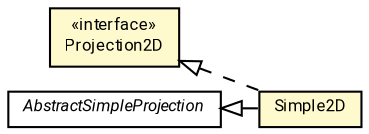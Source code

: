 #!/usr/local/bin/dot
#
# Class diagram 
# Generated by UMLGraph version R5_7_2-60-g0e99a6 (http://www.spinellis.gr/umlgraph/)
#

digraph G {
	graph [fontnames="svg"]
	edge [fontname="Roboto",fontsize=7,labelfontname="Roboto",labelfontsize=7,color="black"];
	node [fontname="Roboto",fontcolor="black",fontsize=8,shape=plaintext,margin=0,width=0,height=0];
	nodesep=0.15;
	ranksep=0.25;
	rankdir=LR;
	// de.lmu.ifi.dbs.elki.visualization.projections.Projection2D
	c9418815 [label=<<table title="de.lmu.ifi.dbs.elki.visualization.projections.Projection2D" border="0" cellborder="1" cellspacing="0" cellpadding="2" bgcolor="LemonChiffon" href="Projection2D.html" target="_parent">
		<tr><td><table border="0" cellspacing="0" cellpadding="1">
		<tr><td align="center" balign="center"> &#171;interface&#187; </td></tr>
		<tr><td align="center" balign="center"> <font face="Roboto">Projection2D</font> </td></tr>
		</table></td></tr>
		</table>>, URL="Projection2D.html"];
	// de.lmu.ifi.dbs.elki.visualization.projections.AbstractSimpleProjection
	c9418816 [label=<<table title="de.lmu.ifi.dbs.elki.visualization.projections.AbstractSimpleProjection" border="0" cellborder="1" cellspacing="0" cellpadding="2" href="AbstractSimpleProjection.html" target="_parent">
		<tr><td><table border="0" cellspacing="0" cellpadding="1">
		<tr><td align="center" balign="center"> <font face="Roboto"><i>AbstractSimpleProjection</i></font> </td></tr>
		</table></td></tr>
		</table>>, URL="AbstractSimpleProjection.html"];
	// de.lmu.ifi.dbs.elki.visualization.projections.Simple2D
	c9418824 [label=<<table title="de.lmu.ifi.dbs.elki.visualization.projections.Simple2D" border="0" cellborder="1" cellspacing="0" cellpadding="2" bgcolor="lemonChiffon" href="Simple2D.html" target="_parent">
		<tr><td><table border="0" cellspacing="0" cellpadding="1">
		<tr><td align="center" balign="center"> <font face="Roboto">Simple2D</font> </td></tr>
		</table></td></tr>
		</table>>, URL="Simple2D.html"];
	// de.lmu.ifi.dbs.elki.visualization.projections.Simple2D extends de.lmu.ifi.dbs.elki.visualization.projections.AbstractSimpleProjection
	c9418816 -> c9418824 [arrowtail=empty,dir=back,weight=10];
	// de.lmu.ifi.dbs.elki.visualization.projections.Simple2D implements de.lmu.ifi.dbs.elki.visualization.projections.Projection2D
	c9418815 -> c9418824 [arrowtail=empty,style=dashed,dir=back,weight=9];
}

